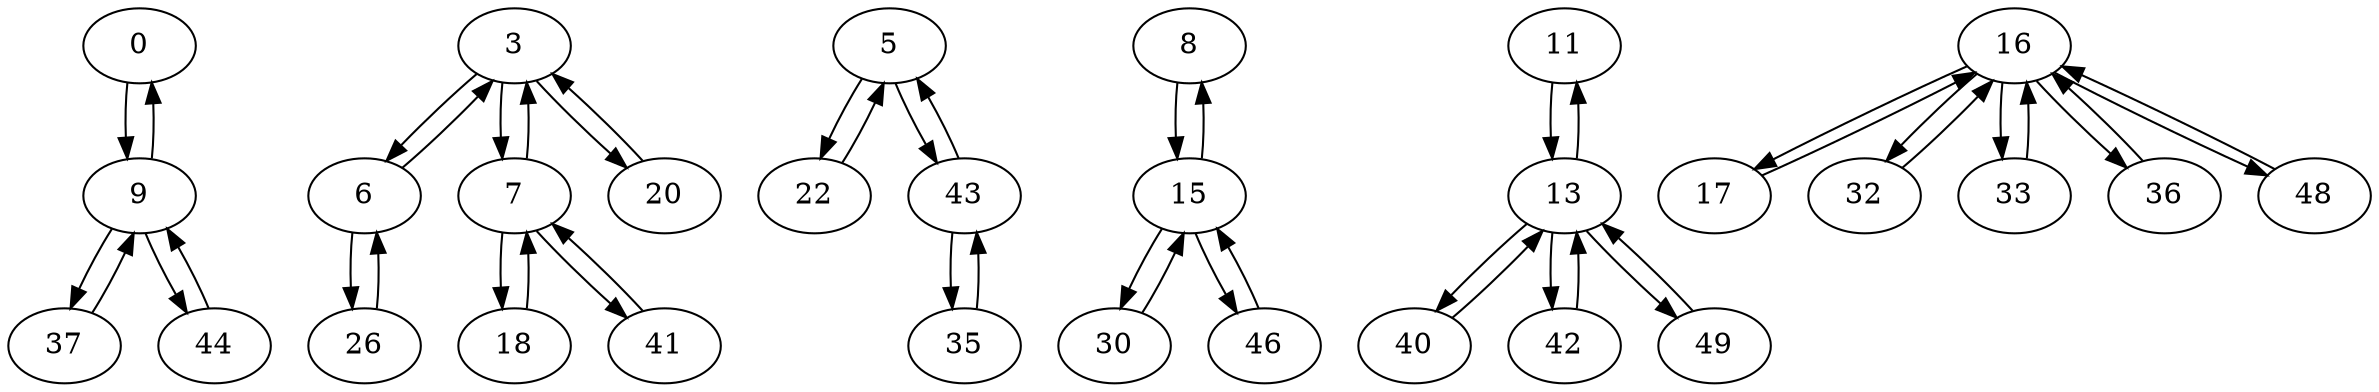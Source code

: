 digraph G {
  0 -> 9;
  3 -> 6;
  3 -> 7;
  3 -> 20;
  5 -> 22;
  5 -> 43;
  6 -> 3;
  6 -> 26;
  7 -> 3;
  7 -> 18;
  7 -> 41;
  8 -> 15;
  9 -> 0;
  9 -> 37;
  9 -> 44;
  11 -> 13;
  13 -> 11;
  13 -> 40;
  13 -> 42;
  13 -> 49;
  15 -> 8;
  15 -> 30;
  15 -> 46;
  16 -> 17;
  16 -> 32;
  16 -> 33;
  16 -> 36;
  16 -> 48;
  17 -> 16;
  18 -> 7;
  20 -> 3;
  22 -> 5;
  26 -> 6;
  30 -> 15;
  32 -> 16;
  33 -> 16;
  35 -> 43;
  36 -> 16;
  37 -> 9;
  40 -> 13;
  41 -> 7;
  42 -> 13;
  43 -> 5;
  43 -> 35;
  44 -> 9;
  46 -> 15;
  48 -> 16;
  49 -> 13;
}